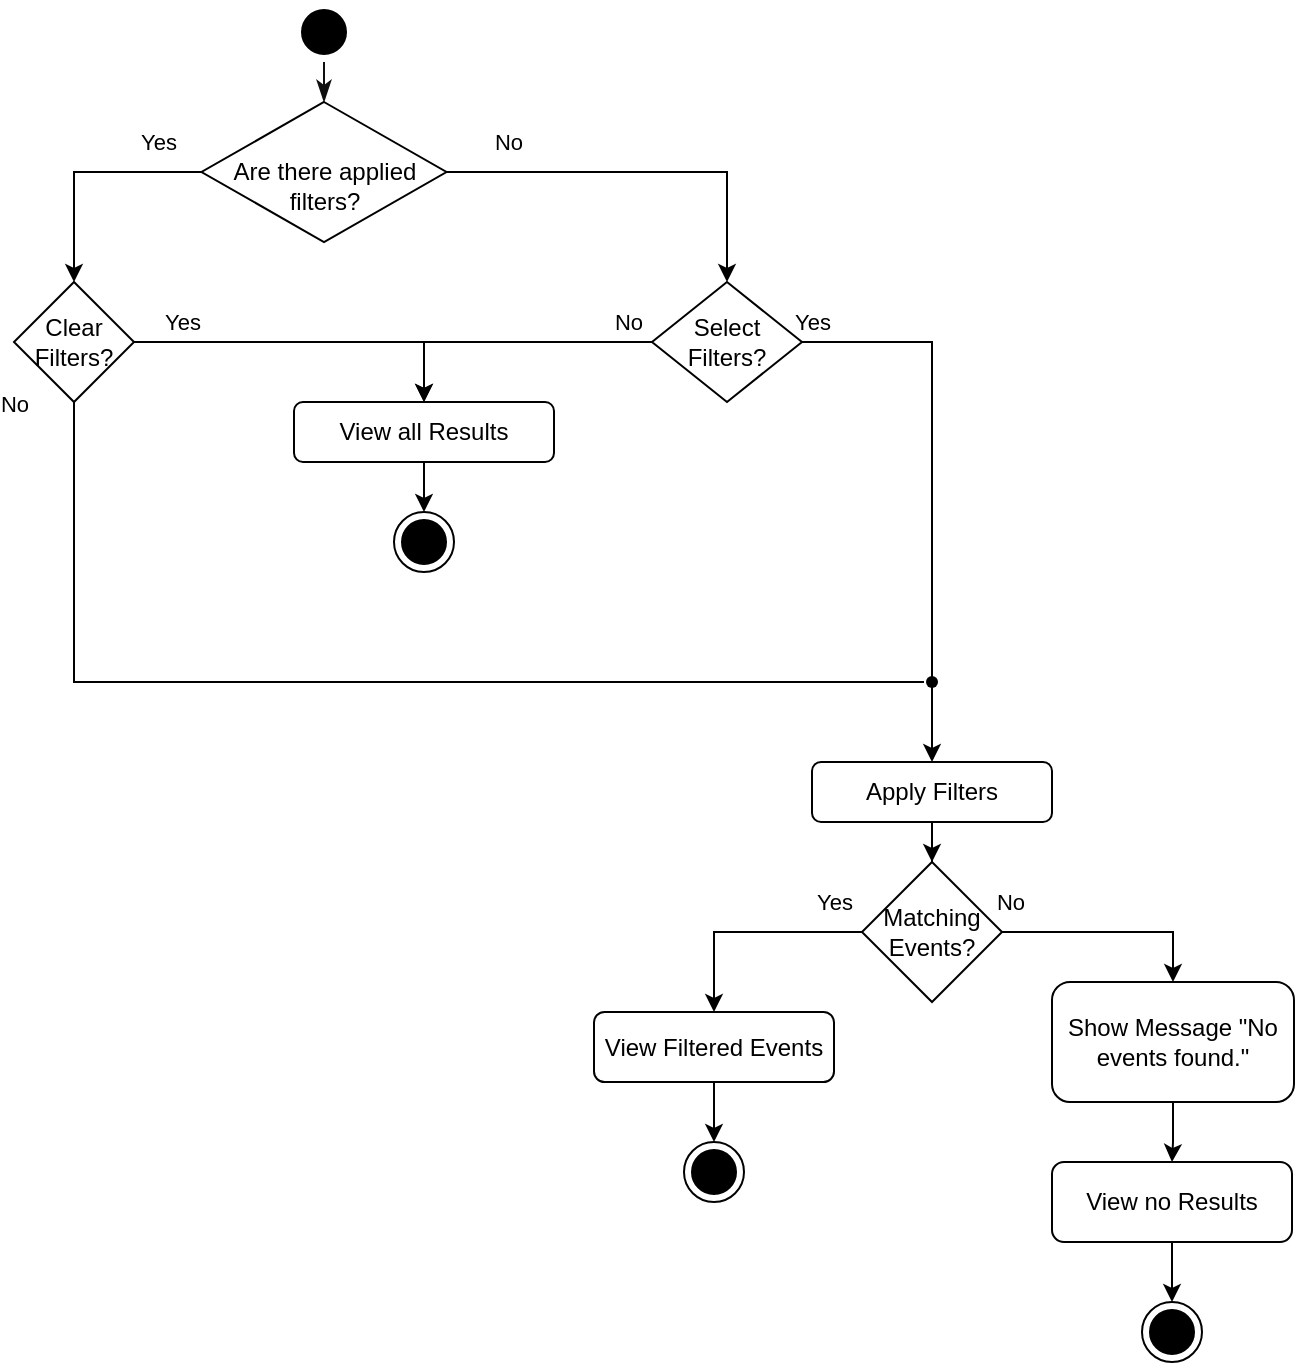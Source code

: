 <mxfile version="26.1.3">
  <diagram name="Page-1" id="RyzODVrsnpRrdGUeK4y3">
    <mxGraphModel dx="1199" dy="696" grid="1" gridSize="10" guides="1" tooltips="1" connect="1" arrows="1" fold="1" page="1" pageScale="1" pageWidth="850" pageHeight="1100" math="0" shadow="0">
      <root>
        <mxCell id="0" />
        <mxCell id="1" parent="0" />
        <mxCell id="3YjA9elF94JakfE6r7-t-1" value="" style="ellipse;html=1;shape=startState;fillColor=#000000;strokeColor=#000000;" vertex="1" parent="1">
          <mxGeometry x="190" y="60" width="30" height="30" as="geometry" />
        </mxCell>
        <mxCell id="3YjA9elF94JakfE6r7-t-2" value="" style="edgeStyle=orthogonalEdgeStyle;html=1;verticalAlign=bottom;endArrow=classicThin;endSize=8;strokeColor=#0F0F0F;rounded=0;entryX=0.5;entryY=0;entryDx=0;entryDy=0;endFill=1;" edge="1" parent="1" source="3YjA9elF94JakfE6r7-t-1" target="3YjA9elF94JakfE6r7-t-7">
          <mxGeometry relative="1" as="geometry">
            <mxPoint x="205" y="110" as="targetPoint" />
          </mxGeometry>
        </mxCell>
        <mxCell id="3YjA9elF94JakfE6r7-t-3" style="edgeStyle=orthogonalEdgeStyle;rounded=0;orthogonalLoop=1;jettySize=auto;html=1;exitX=0;exitY=0.5;exitDx=0;exitDy=0;entryX=0.5;entryY=0;entryDx=0;entryDy=0;" edge="1" parent="1" source="3YjA9elF94JakfE6r7-t-7" target="3YjA9elF94JakfE6r7-t-12">
          <mxGeometry relative="1" as="geometry">
            <mxPoint x="84" y="230" as="targetPoint" />
          </mxGeometry>
        </mxCell>
        <mxCell id="3YjA9elF94JakfE6r7-t-4" value="Yes" style="edgeLabel;html=1;align=center;verticalAlign=middle;resizable=0;points=[];" vertex="1" connectable="0" parent="3YjA9elF94JakfE6r7-t-3">
          <mxGeometry x="-0.247" relative="1" as="geometry">
            <mxPoint x="22" y="-15" as="offset" />
          </mxGeometry>
        </mxCell>
        <mxCell id="3YjA9elF94JakfE6r7-t-5" style="edgeStyle=orthogonalEdgeStyle;rounded=0;orthogonalLoop=1;jettySize=auto;html=1;entryX=0.5;entryY=0;entryDx=0;entryDy=0;" edge="1" parent="1" source="3YjA9elF94JakfE6r7-t-7" target="3YjA9elF94JakfE6r7-t-17">
          <mxGeometry relative="1" as="geometry">
            <mxPoint x="350" y="180" as="targetPoint" />
          </mxGeometry>
        </mxCell>
        <mxCell id="3YjA9elF94JakfE6r7-t-6" value="No" style="edgeLabel;html=1;align=center;verticalAlign=middle;resizable=0;points=[];" vertex="1" connectable="0" parent="3YjA9elF94JakfE6r7-t-5">
          <mxGeometry x="-0.65" y="2" relative="1" as="geometry">
            <mxPoint x="-4" y="-13" as="offset" />
          </mxGeometry>
        </mxCell>
        <mxCell id="3YjA9elF94JakfE6r7-t-7" value="&lt;br&gt;Are there applied filters?" style="rhombus;whiteSpace=wrap;html=1;" vertex="1" parent="1">
          <mxGeometry x="143.75" y="110" width="122.5" height="70" as="geometry" />
        </mxCell>
        <mxCell id="3YjA9elF94JakfE6r7-t-8" style="edgeStyle=orthogonalEdgeStyle;rounded=0;orthogonalLoop=1;jettySize=auto;html=1;entryX=0.5;entryY=0;entryDx=0;entryDy=0;exitX=1;exitY=0.5;exitDx=0;exitDy=0;" edge="1" parent="1" source="3YjA9elF94JakfE6r7-t-12" target="3YjA9elF94JakfE6r7-t-19">
          <mxGeometry relative="1" as="geometry" />
        </mxCell>
        <mxCell id="3YjA9elF94JakfE6r7-t-9" value="Yes" style="edgeLabel;html=1;align=center;verticalAlign=middle;resizable=0;points=[];" vertex="1" connectable="0" parent="3YjA9elF94JakfE6r7-t-8">
          <mxGeometry x="-0.831" relative="1" as="geometry">
            <mxPoint x="9" y="-10" as="offset" />
          </mxGeometry>
        </mxCell>
        <mxCell id="3YjA9elF94JakfE6r7-t-10" style="edgeStyle=orthogonalEdgeStyle;rounded=0;orthogonalLoop=1;jettySize=auto;html=1;endArrow=none;startFill=0;endFill=1;jumpStyle=line;movable=1;resizable=1;rotatable=1;deletable=1;editable=1;locked=0;connectable=1;entryX=0.163;entryY=0.35;entryDx=0;entryDy=0;entryPerimeter=0;" edge="1" parent="1">
          <mxGeometry relative="1" as="geometry">
            <mxPoint x="505" y="400" as="targetPoint" />
            <Array as="points">
              <mxPoint x="80" y="400" />
            </Array>
            <mxPoint x="80" y="256" as="sourcePoint" />
          </mxGeometry>
        </mxCell>
        <mxCell id="3YjA9elF94JakfE6r7-t-11" value="No" style="edgeLabel;html=1;align=center;verticalAlign=middle;resizable=0;points=[];" vertex="1" connectable="0" parent="3YjA9elF94JakfE6r7-t-10">
          <mxGeometry x="-0.815" y="4" relative="1" as="geometry">
            <mxPoint x="-34" y="-48" as="offset" />
          </mxGeometry>
        </mxCell>
        <mxCell id="3YjA9elF94JakfE6r7-t-12" value="Clear Filters?" style="rhombus;whiteSpace=wrap;html=1;" vertex="1" parent="1">
          <mxGeometry x="50" y="200" width="60" height="60" as="geometry" />
        </mxCell>
        <mxCell id="3YjA9elF94JakfE6r7-t-13" style="edgeStyle=orthogonalEdgeStyle;rounded=0;orthogonalLoop=1;jettySize=auto;html=1;exitX=1;exitY=0.5;exitDx=0;exitDy=0;movable=1;resizable=1;rotatable=1;deletable=1;editable=1;locked=0;connectable=1;endArrow=none;startFill=0;" edge="1" parent="1" source="3YjA9elF94JakfE6r7-t-17" target="3YjA9elF94JakfE6r7-t-26">
          <mxGeometry relative="1" as="geometry">
            <mxPoint x="510.25" y="450" as="targetPoint" />
          </mxGeometry>
        </mxCell>
        <mxCell id="3YjA9elF94JakfE6r7-t-14" value="Yes" style="edgeLabel;html=1;align=center;verticalAlign=middle;resizable=0;points=[];" vertex="1" connectable="0" parent="3YjA9elF94JakfE6r7-t-13">
          <mxGeometry x="-0.602" y="-2" relative="1" as="geometry">
            <mxPoint x="-42" y="-12" as="offset" />
          </mxGeometry>
        </mxCell>
        <mxCell id="3YjA9elF94JakfE6r7-t-15" style="edgeStyle=orthogonalEdgeStyle;rounded=0;orthogonalLoop=1;jettySize=auto;html=1;entryX=0.5;entryY=0;entryDx=0;entryDy=0;exitX=0;exitY=0.5;exitDx=0;exitDy=0;" edge="1" parent="1" source="3YjA9elF94JakfE6r7-t-17" target="3YjA9elF94JakfE6r7-t-19">
          <mxGeometry relative="1" as="geometry" />
        </mxCell>
        <mxCell id="3YjA9elF94JakfE6r7-t-16" value="No" style="edgeLabel;html=1;align=center;verticalAlign=middle;resizable=0;points=[];" vertex="1" connectable="0" parent="3YjA9elF94JakfE6r7-t-15">
          <mxGeometry x="-0.514" y="-1" relative="1" as="geometry">
            <mxPoint x="23" y="-9" as="offset" />
          </mxGeometry>
        </mxCell>
        <mxCell id="3YjA9elF94JakfE6r7-t-17" value="Select Filters?" style="rhombus;whiteSpace=wrap;html=1;" vertex="1" parent="1">
          <mxGeometry x="369" y="200" width="75" height="60" as="geometry" />
        </mxCell>
        <mxCell id="3YjA9elF94JakfE6r7-t-18" style="edgeStyle=orthogonalEdgeStyle;rounded=0;orthogonalLoop=1;jettySize=auto;html=1;entryX=0.5;entryY=0;entryDx=0;entryDy=0;" edge="1" parent="1" source="3YjA9elF94JakfE6r7-t-19" target="3YjA9elF94JakfE6r7-t-23">
          <mxGeometry relative="1" as="geometry" />
        </mxCell>
        <mxCell id="3YjA9elF94JakfE6r7-t-19" value="View all Results" style="rounded=1;whiteSpace=wrap;html=1;" vertex="1" parent="1">
          <mxGeometry x="190" y="260" width="130" height="30" as="geometry" />
        </mxCell>
        <mxCell id="3YjA9elF94JakfE6r7-t-20" style="edgeStyle=orthogonalEdgeStyle;rounded=0;orthogonalLoop=1;jettySize=auto;html=1;entryX=0.5;entryY=0;entryDx=0;entryDy=0;" edge="1" parent="1" source="3YjA9elF94JakfE6r7-t-21" target="3YjA9elF94JakfE6r7-t-31">
          <mxGeometry relative="1" as="geometry" />
        </mxCell>
        <mxCell id="3YjA9elF94JakfE6r7-t-21" value="Apply Filters" style="rounded=1;whiteSpace=wrap;html=1;" vertex="1" parent="1">
          <mxGeometry x="449" y="440" width="120" height="30" as="geometry" />
        </mxCell>
        <mxCell id="3YjA9elF94JakfE6r7-t-22" style="edgeStyle=orthogonalEdgeStyle;rounded=0;orthogonalLoop=1;jettySize=auto;html=1;entryX=0.5;entryY=0;entryDx=0;entryDy=0;exitX=0.5;exitY=1;exitDx=0;exitDy=0;" edge="1" parent="1" source="3YjA9elF94JakfE6r7-t-32" target="3YjA9elF94JakfE6r7-t-24">
          <mxGeometry relative="1" as="geometry">
            <mxPoint x="400.05" y="610" as="sourcePoint" />
          </mxGeometry>
        </mxCell>
        <mxCell id="3YjA9elF94JakfE6r7-t-23" value="" style="ellipse;html=1;shape=endState;fillColor=#000000;strokeColor=#000000;" vertex="1" parent="1">
          <mxGeometry x="240" y="315" width="30" height="30" as="geometry" />
        </mxCell>
        <mxCell id="3YjA9elF94JakfE6r7-t-24" value="" style="ellipse;html=1;shape=endState;fillColor=#000000;strokeColor=#000000;" vertex="1" parent="1">
          <mxGeometry x="385" y="630" width="30" height="30" as="geometry" />
        </mxCell>
        <mxCell id="3YjA9elF94JakfE6r7-t-25" style="edgeStyle=orthogonalEdgeStyle;rounded=0;orthogonalLoop=1;jettySize=auto;html=1;entryX=0.5;entryY=0;entryDx=0;entryDy=0;" edge="1" parent="1" source="3YjA9elF94JakfE6r7-t-26" target="3YjA9elF94JakfE6r7-t-21">
          <mxGeometry relative="1" as="geometry" />
        </mxCell>
        <mxCell id="3YjA9elF94JakfE6r7-t-26" value="" style="shape=waypoint;sketch=0;fillStyle=solid;size=6;pointerEvents=1;points=[];fillColor=none;resizable=0;rotatable=0;perimeter=centerPerimeter;snapToPoint=1;" vertex="1" parent="1">
          <mxGeometry x="499" y="390" width="20" height="20" as="geometry" />
        </mxCell>
        <mxCell id="3YjA9elF94JakfE6r7-t-27" style="edgeStyle=orthogonalEdgeStyle;rounded=0;orthogonalLoop=1;jettySize=auto;html=1;" edge="1" parent="1" source="3YjA9elF94JakfE6r7-t-31" target="3YjA9elF94JakfE6r7-t-32">
          <mxGeometry relative="1" as="geometry">
            <mxPoint x="420" y="570" as="targetPoint" />
          </mxGeometry>
        </mxCell>
        <mxCell id="3YjA9elF94JakfE6r7-t-28" value="Yes" style="edgeLabel;html=1;align=center;verticalAlign=middle;resizable=0;points=[];" vertex="1" connectable="0" parent="3YjA9elF94JakfE6r7-t-27">
          <mxGeometry x="-0.298" y="2" relative="1" as="geometry">
            <mxPoint x="26" y="-17" as="offset" />
          </mxGeometry>
        </mxCell>
        <mxCell id="3YjA9elF94JakfE6r7-t-29" style="edgeStyle=orthogonalEdgeStyle;rounded=0;orthogonalLoop=1;jettySize=auto;html=1;entryX=0.5;entryY=0;entryDx=0;entryDy=0;" edge="1" parent="1" source="3YjA9elF94JakfE6r7-t-31" target="3YjA9elF94JakfE6r7-t-34">
          <mxGeometry relative="1" as="geometry">
            <mxPoint x="620" y="525" as="targetPoint" />
          </mxGeometry>
        </mxCell>
        <mxCell id="3YjA9elF94JakfE6r7-t-30" value="No" style="edgeLabel;html=1;align=center;verticalAlign=middle;resizable=0;points=[];" vertex="1" connectable="0" parent="3YjA9elF94JakfE6r7-t-29">
          <mxGeometry x="-0.712" relative="1" as="geometry">
            <mxPoint x="-12" y="-15" as="offset" />
          </mxGeometry>
        </mxCell>
        <mxCell id="3YjA9elF94JakfE6r7-t-31" value="Matching Events?" style="rhombus;whiteSpace=wrap;html=1;" vertex="1" parent="1">
          <mxGeometry x="474" y="490" width="70" height="70" as="geometry" />
        </mxCell>
        <mxCell id="3YjA9elF94JakfE6r7-t-32" value="View Filtered Events" style="rounded=1;whiteSpace=wrap;html=1;" vertex="1" parent="1">
          <mxGeometry x="340" y="565" width="120" height="35" as="geometry" />
        </mxCell>
        <mxCell id="3YjA9elF94JakfE6r7-t-33" style="edgeStyle=orthogonalEdgeStyle;rounded=0;orthogonalLoop=1;jettySize=auto;html=1;" edge="1" parent="1" source="3YjA9elF94JakfE6r7-t-34" target="3YjA9elF94JakfE6r7-t-36">
          <mxGeometry relative="1" as="geometry">
            <mxPoint x="629" y="660" as="targetPoint" />
          </mxGeometry>
        </mxCell>
        <mxCell id="3YjA9elF94JakfE6r7-t-34" value="Show Message &quot;&lt;span id=&quot;docs-internal-guid-e78d8c99-7fff-85b7-a692-b79c169ecf0b&quot;&gt;&lt;span style=&quot;background-color: transparent; font-variant-numeric: normal; font-variant-east-asian: normal; font-variant-alternates: normal; font-variant-position: normal; font-variant-emoji: normal; vertical-align: baseline; white-space-collapse: preserve;&quot;&gt;&lt;font style=&quot;font-size: 12px;&quot;&gt;&lt;font face=&quot;Helvetica&quot;&gt;No events found.&lt;/font&gt;&lt;/font&gt;&lt;/span&gt;&lt;/span&gt;&quot;" style="rounded=1;whiteSpace=wrap;html=1;" vertex="1" parent="1">
          <mxGeometry x="569" y="550" width="121" height="60" as="geometry" />
        </mxCell>
        <mxCell id="3YjA9elF94JakfE6r7-t-35" style="edgeStyle=orthogonalEdgeStyle;rounded=0;orthogonalLoop=1;jettySize=auto;html=1;entryX=0.5;entryY=0;entryDx=0;entryDy=0;" edge="1" parent="1" source="3YjA9elF94JakfE6r7-t-36" target="3YjA9elF94JakfE6r7-t-37">
          <mxGeometry relative="1" as="geometry" />
        </mxCell>
        <mxCell id="3YjA9elF94JakfE6r7-t-36" value="View no Results" style="rounded=1;whiteSpace=wrap;html=1;" vertex="1" parent="1">
          <mxGeometry x="569" y="640" width="120" height="40" as="geometry" />
        </mxCell>
        <mxCell id="3YjA9elF94JakfE6r7-t-37" value="" style="ellipse;html=1;shape=endState;fillColor=#000000;strokeColor=#000000;" vertex="1" parent="1">
          <mxGeometry x="614" y="710" width="30" height="30" as="geometry" />
        </mxCell>
      </root>
    </mxGraphModel>
  </diagram>
</mxfile>
